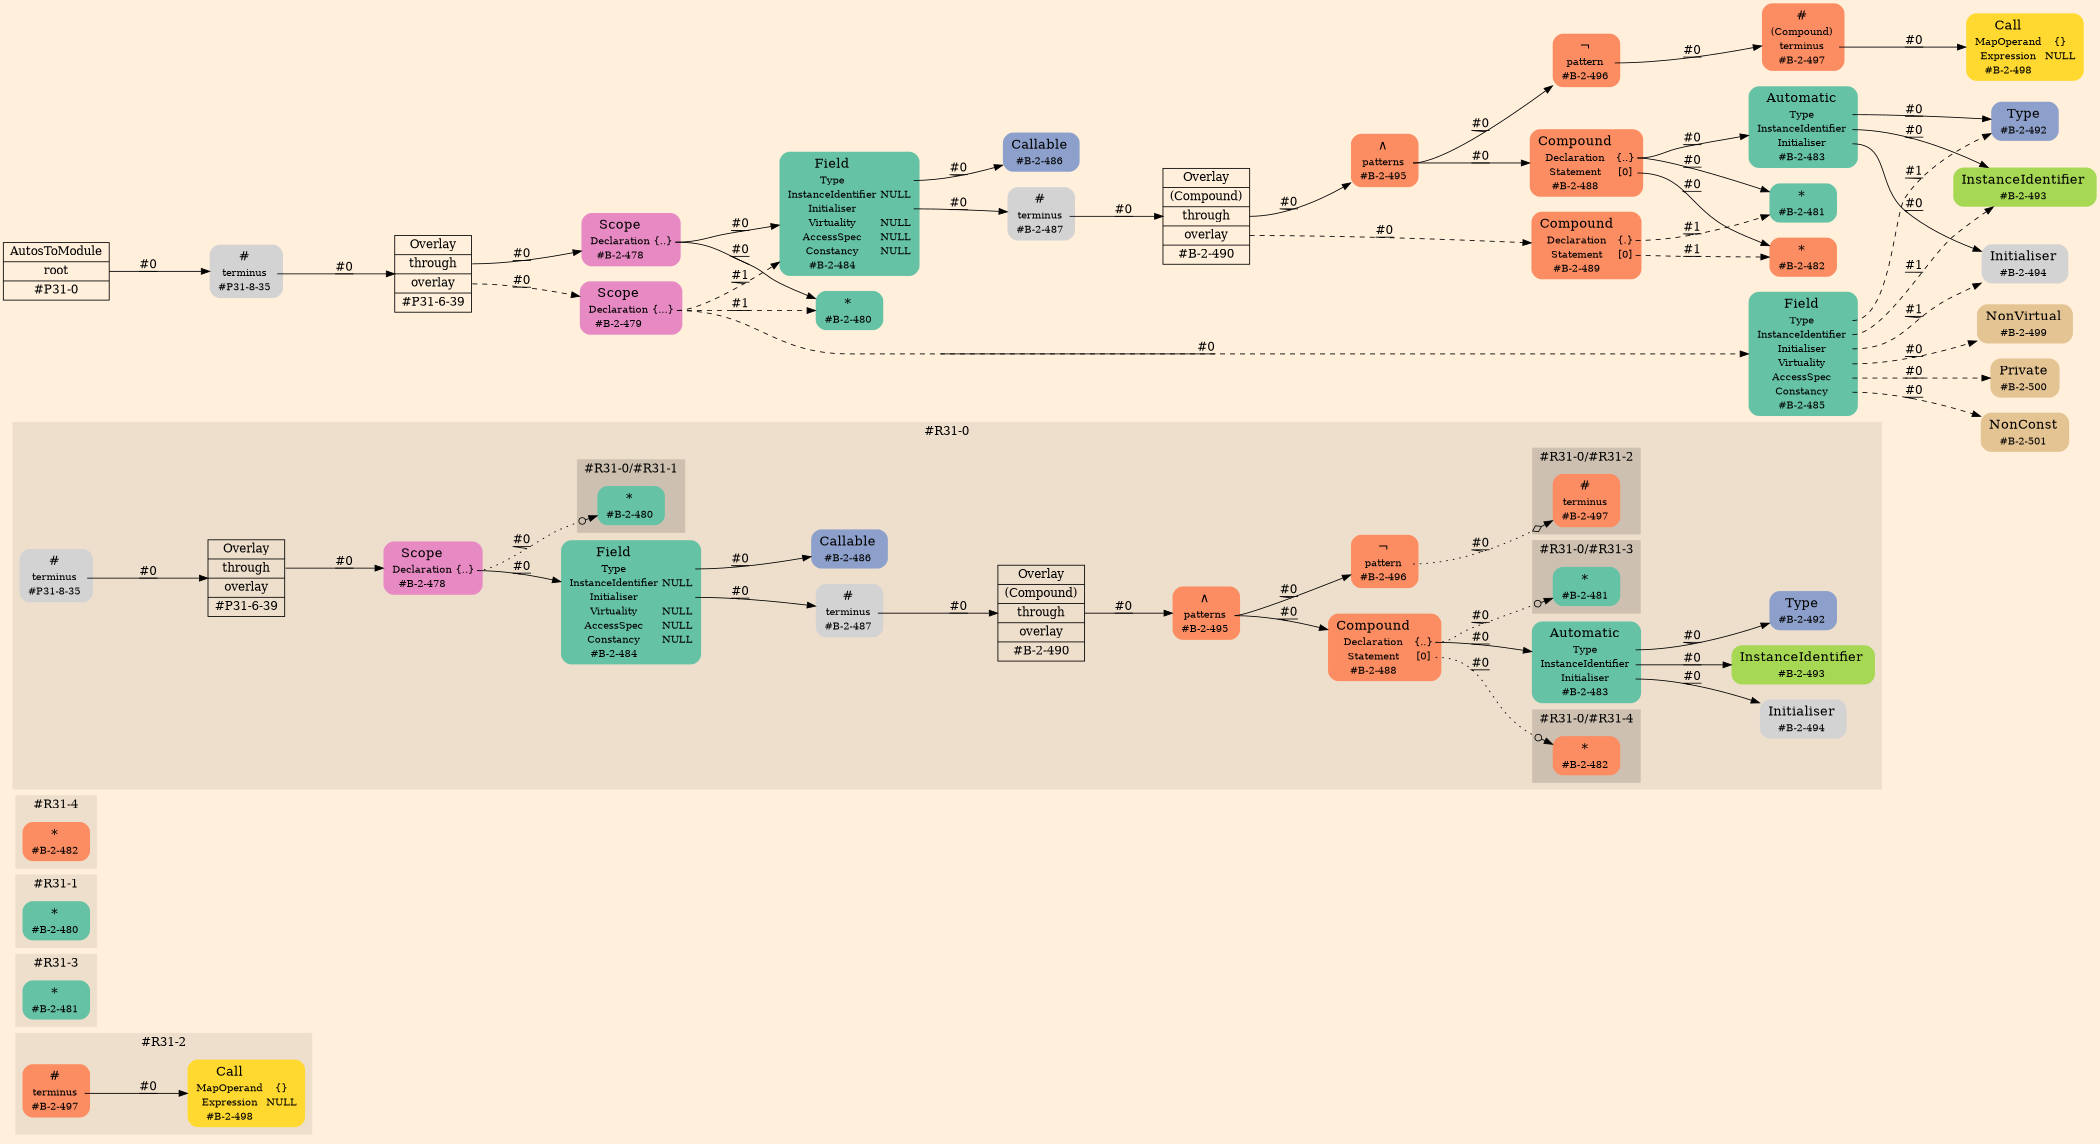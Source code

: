digraph Inferno {
graph [
    rankdir = "LR"
    ranksep = 1.0
    size = "14,20"
    bgcolor = antiquewhite1
    color = black
    fontcolor = black
];
node [
];
// -------------------- figure #R31-2 --------------------
subgraph "cluster#R31-2" {
    label = "#R31-2"
    style = "filled"
    color = antiquewhite2
    "#R31-2/#B-2-497" [
        shape = "plaintext"
        fillcolor = "/set28/2"
        label = <<TABLE BORDER="0" CELLBORDER="0" CELLSPACING="0">
         <TR><TD><FONT POINT-SIZE="16.0">#</FONT></TD><TD></TD></TR>
         <TR><TD>terminus</TD><TD PORT="port0"></TD></TR>
         <TR><TD>#B-2-497</TD><TD PORT="port1"></TD></TR>
        </TABLE>>
        style = "rounded,filled"
        fontsize = "12"
    ];
    
    "#R31-2/#B-2-498" [
        shape = "plaintext"
        fillcolor = "/set28/6"
        label = <<TABLE BORDER="0" CELLBORDER="0" CELLSPACING="0">
         <TR><TD><FONT POINT-SIZE="16.0">Call</FONT></TD><TD></TD></TR>
         <TR><TD>MapOperand</TD><TD PORT="port0">{}</TD></TR>
         <TR><TD>Expression</TD><TD PORT="port1">NULL</TD></TR>
         <TR><TD>#B-2-498</TD><TD PORT="port2"></TD></TR>
        </TABLE>>
        style = "rounded,filled"
        fontsize = "12"
    ];
    
}


// -------------------- figure #R31-3 --------------------
subgraph "cluster#R31-3" {
    label = "#R31-3"
    style = "filled"
    color = antiquewhite2
    "#R31-3/#B-2-481" [
        shape = "plaintext"
        fillcolor = "/set28/1"
        label = <<TABLE BORDER="0" CELLBORDER="0" CELLSPACING="0">
         <TR><TD><FONT POINT-SIZE="16.0">*</FONT></TD><TD></TD></TR>
         <TR><TD>#B-2-481</TD><TD PORT="port0"></TD></TR>
        </TABLE>>
        style = "rounded,filled"
        fontsize = "12"
    ];
    
}


// -------------------- figure #R31-1 --------------------
subgraph "cluster#R31-1" {
    label = "#R31-1"
    style = "filled"
    color = antiquewhite2
    "#R31-1/#B-2-480" [
        shape = "plaintext"
        fillcolor = "/set28/1"
        label = <<TABLE BORDER="0" CELLBORDER="0" CELLSPACING="0">
         <TR><TD><FONT POINT-SIZE="16.0">*</FONT></TD><TD></TD></TR>
         <TR><TD>#B-2-480</TD><TD PORT="port0"></TD></TR>
        </TABLE>>
        style = "rounded,filled"
        fontsize = "12"
    ];
    
}


// -------------------- figure #R31-4 --------------------
subgraph "cluster#R31-4" {
    label = "#R31-4"
    style = "filled"
    color = antiquewhite2
    "#R31-4/#B-2-482" [
        shape = "plaintext"
        fillcolor = "/set28/2"
        label = <<TABLE BORDER="0" CELLBORDER="0" CELLSPACING="0">
         <TR><TD><FONT POINT-SIZE="16.0">*</FONT></TD><TD></TD></TR>
         <TR><TD>#B-2-482</TD><TD PORT="port0"></TD></TR>
        </TABLE>>
        style = "rounded,filled"
        fontsize = "12"
    ];
    
}


// -------------------- figure #R31-0 --------------------
subgraph "cluster#R31-0" {
    label = "#R31-0"
    style = "filled"
    color = antiquewhite2
    "#R31-0/#B-2-483" [
        shape = "plaintext"
        fillcolor = "/set28/1"
        label = <<TABLE BORDER="0" CELLBORDER="0" CELLSPACING="0">
         <TR><TD><FONT POINT-SIZE="16.0">Automatic</FONT></TD><TD></TD></TR>
         <TR><TD>Type</TD><TD PORT="port0"></TD></TR>
         <TR><TD>InstanceIdentifier</TD><TD PORT="port1"></TD></TR>
         <TR><TD>Initialiser</TD><TD PORT="port2"></TD></TR>
         <TR><TD>#B-2-483</TD><TD PORT="port3"></TD></TR>
        </TABLE>>
        style = "rounded,filled"
        fontsize = "12"
    ];
    
    "#R31-0/#B-2-494" [
        shape = "plaintext"
        label = <<TABLE BORDER="0" CELLBORDER="0" CELLSPACING="0">
         <TR><TD><FONT POINT-SIZE="16.0">Initialiser</FONT></TD><TD></TD></TR>
         <TR><TD>#B-2-494</TD><TD PORT="port0"></TD></TR>
        </TABLE>>
        style = "rounded,filled"
        fontsize = "12"
    ];
    
    "#R31-0/#B-2-488" [
        shape = "plaintext"
        fillcolor = "/set28/2"
        label = <<TABLE BORDER="0" CELLBORDER="0" CELLSPACING="0">
         <TR><TD><FONT POINT-SIZE="16.0">Compound</FONT></TD><TD></TD></TR>
         <TR><TD>Declaration</TD><TD PORT="port0">{..}</TD></TR>
         <TR><TD>Statement</TD><TD PORT="port1">[0]</TD></TR>
         <TR><TD>#B-2-488</TD><TD PORT="port2"></TD></TR>
        </TABLE>>
        style = "rounded,filled"
        fontsize = "12"
    ];
    
    "#R31-0/#B-2-486" [
        shape = "plaintext"
        fillcolor = "/set28/3"
        label = <<TABLE BORDER="0" CELLBORDER="0" CELLSPACING="0">
         <TR><TD><FONT POINT-SIZE="16.0">Callable</FONT></TD><TD></TD></TR>
         <TR><TD>#B-2-486</TD><TD PORT="port0"></TD></TR>
        </TABLE>>
        style = "rounded,filled"
        fontsize = "12"
    ];
    
    "#R31-0/#B-2-478" [
        shape = "plaintext"
        fillcolor = "/set28/4"
        label = <<TABLE BORDER="0" CELLBORDER="0" CELLSPACING="0">
         <TR><TD><FONT POINT-SIZE="16.0">Scope</FONT></TD><TD></TD></TR>
         <TR><TD>Declaration</TD><TD PORT="port0">{..}</TD></TR>
         <TR><TD>#B-2-478</TD><TD PORT="port1"></TD></TR>
        </TABLE>>
        style = "rounded,filled"
        fontsize = "12"
    ];
    
    "#R31-0/#P31-8-35" [
        shape = "plaintext"
        label = <<TABLE BORDER="0" CELLBORDER="0" CELLSPACING="0">
         <TR><TD><FONT POINT-SIZE="16.0">#</FONT></TD><TD></TD></TR>
         <TR><TD>terminus</TD><TD PORT="port0"></TD></TR>
         <TR><TD>#P31-8-35</TD><TD PORT="port1"></TD></TR>
        </TABLE>>
        style = "rounded,filled"
        fontsize = "12"
    ];
    
    "#R31-0/#P31-6-39" [
        shape = "record"
        fillcolor = antiquewhite2
        label = "<fixed> Overlay | <port0> through | <port1> overlay | <port2> #P31-6-39"
        style = "filled"
        fontsize = "14"
        color = black
        fontcolor = black
    ];
    
    "#R31-0/#B-2-493" [
        shape = "plaintext"
        fillcolor = "/set28/5"
        label = <<TABLE BORDER="0" CELLBORDER="0" CELLSPACING="0">
         <TR><TD><FONT POINT-SIZE="16.0">InstanceIdentifier</FONT></TD><TD></TD></TR>
         <TR><TD>#B-2-493</TD><TD PORT="port0"></TD></TR>
        </TABLE>>
        style = "rounded,filled"
        fontsize = "12"
    ];
    
    "#R31-0/#B-2-492" [
        shape = "plaintext"
        fillcolor = "/set28/3"
        label = <<TABLE BORDER="0" CELLBORDER="0" CELLSPACING="0">
         <TR><TD><FONT POINT-SIZE="16.0">Type</FONT></TD><TD></TD></TR>
         <TR><TD>#B-2-492</TD><TD PORT="port0"></TD></TR>
        </TABLE>>
        style = "rounded,filled"
        fontsize = "12"
    ];
    
    "#R31-0/#B-2-495" [
        shape = "plaintext"
        fillcolor = "/set28/2"
        label = <<TABLE BORDER="0" CELLBORDER="0" CELLSPACING="0">
         <TR><TD><FONT POINT-SIZE="16.0">∧</FONT></TD><TD></TD></TR>
         <TR><TD>patterns</TD><TD PORT="port0"></TD></TR>
         <TR><TD>#B-2-495</TD><TD PORT="port1"></TD></TR>
        </TABLE>>
        style = "rounded,filled"
        fontsize = "12"
    ];
    
    "#R31-0/#B-2-496" [
        shape = "plaintext"
        fillcolor = "/set28/2"
        label = <<TABLE BORDER="0" CELLBORDER="0" CELLSPACING="0">
         <TR><TD><FONT POINT-SIZE="16.0">¬</FONT></TD><TD></TD></TR>
         <TR><TD>pattern</TD><TD PORT="port0"></TD></TR>
         <TR><TD>#B-2-496</TD><TD PORT="port1"></TD></TR>
        </TABLE>>
        style = "rounded,filled"
        fontsize = "12"
    ];
    
    "#R31-0/#B-2-484" [
        shape = "plaintext"
        fillcolor = "/set28/1"
        label = <<TABLE BORDER="0" CELLBORDER="0" CELLSPACING="0">
         <TR><TD><FONT POINT-SIZE="16.0">Field</FONT></TD><TD></TD></TR>
         <TR><TD>Type</TD><TD PORT="port0"></TD></TR>
         <TR><TD>InstanceIdentifier</TD><TD PORT="port1">NULL</TD></TR>
         <TR><TD>Initialiser</TD><TD PORT="port2"></TD></TR>
         <TR><TD>Virtuality</TD><TD PORT="port3">NULL</TD></TR>
         <TR><TD>AccessSpec</TD><TD PORT="port4">NULL</TD></TR>
         <TR><TD>Constancy</TD><TD PORT="port5">NULL</TD></TR>
         <TR><TD>#B-2-484</TD><TD PORT="port6"></TD></TR>
        </TABLE>>
        style = "rounded,filled"
        fontsize = "12"
    ];
    
    "#R31-0/#B-2-487" [
        shape = "plaintext"
        label = <<TABLE BORDER="0" CELLBORDER="0" CELLSPACING="0">
         <TR><TD><FONT POINT-SIZE="16.0">#</FONT></TD><TD></TD></TR>
         <TR><TD>terminus</TD><TD PORT="port0"></TD></TR>
         <TR><TD>#B-2-487</TD><TD PORT="port1"></TD></TR>
        </TABLE>>
        style = "rounded,filled"
        fontsize = "12"
    ];
    
    "#R31-0/#B-2-490" [
        shape = "record"
        fillcolor = antiquewhite2
        label = "<fixed> Overlay | <port0> (Compound) | <port1> through | <port2> overlay | <port3> #B-2-490"
        style = "filled"
        fontsize = "14"
        color = black
        fontcolor = black
    ];
    
    subgraph "cluster#R31-0/#R31-4" {
        label = "#R31-0/#R31-4"
        style = "filled"
        color = antiquewhite3
        "#R31-0/#0/#B-2-482" [
            shape = "plaintext"
            fillcolor = "/set28/2"
            label = <<TABLE BORDER="0" CELLBORDER="0" CELLSPACING="0">
             <TR><TD><FONT POINT-SIZE="16.0">*</FONT></TD><TD></TD></TR>
             <TR><TD>#B-2-482</TD><TD PORT="port0"></TD></TR>
            </TABLE>>
            style = "rounded,filled"
            fontsize = "12"
        ];
        
    }
    
    subgraph "cluster#R31-0/#R31-1" {
        label = "#R31-0/#R31-1"
        style = "filled"
        color = antiquewhite3
        "#R31-0/#0/#B-2-480" [
            shape = "plaintext"
            fillcolor = "/set28/1"
            label = <<TABLE BORDER="0" CELLBORDER="0" CELLSPACING="0">
             <TR><TD><FONT POINT-SIZE="16.0">*</FONT></TD><TD></TD></TR>
             <TR><TD>#B-2-480</TD><TD PORT="port0"></TD></TR>
            </TABLE>>
            style = "rounded,filled"
            fontsize = "12"
        ];
        
    }
    
    subgraph "cluster#R31-0/#R31-3" {
        label = "#R31-0/#R31-3"
        style = "filled"
        color = antiquewhite3
        "#R31-0/#0/#B-2-481" [
            shape = "plaintext"
            fillcolor = "/set28/1"
            label = <<TABLE BORDER="0" CELLBORDER="0" CELLSPACING="0">
             <TR><TD><FONT POINT-SIZE="16.0">*</FONT></TD><TD></TD></TR>
             <TR><TD>#B-2-481</TD><TD PORT="port0"></TD></TR>
            </TABLE>>
            style = "rounded,filled"
            fontsize = "12"
        ];
        
    }
    
    subgraph "cluster#R31-0/#R31-2" {
        label = "#R31-0/#R31-2"
        style = "filled"
        color = antiquewhite3
        "#R31-0/#0/#B-2-497" [
            shape = "plaintext"
            fillcolor = "/set28/2"
            label = <<TABLE BORDER="0" CELLBORDER="0" CELLSPACING="0">
             <TR><TD><FONT POINT-SIZE="16.0">#</FONT></TD><TD></TD></TR>
             <TR><TD>terminus</TD><TD PORT="port0"></TD></TR>
             <TR><TD>#B-2-497</TD><TD PORT="port1"></TD></TR>
            </TABLE>>
            style = "rounded,filled"
            fontsize = "12"
        ];
        
    }
    
}


// -------------------- transformation figure --------------------
"CR#P31-0" [
    shape = "record"
    fillcolor = antiquewhite1
    label = "<fixed> AutosToModule | <port0> root | <port1> #P31-0"
    style = "filled"
    fontsize = "14"
    color = black
    fontcolor = black
];

"#P31-8-35" [
    shape = "plaintext"
    label = <<TABLE BORDER="0" CELLBORDER="0" CELLSPACING="0">
     <TR><TD><FONT POINT-SIZE="16.0">#</FONT></TD><TD></TD></TR>
     <TR><TD>terminus</TD><TD PORT="port0"></TD></TR>
     <TR><TD>#P31-8-35</TD><TD PORT="port1"></TD></TR>
    </TABLE>>
    style = "rounded,filled"
    fontsize = "12"
];

"#P31-6-39" [
    shape = "record"
    fillcolor = antiquewhite1
    label = "<fixed> Overlay | <port0> through | <port1> overlay | <port2> #P31-6-39"
    style = "filled"
    fontsize = "14"
    color = black
    fontcolor = black
];

"#B-2-478" [
    shape = "plaintext"
    fillcolor = "/set28/4"
    label = <<TABLE BORDER="0" CELLBORDER="0" CELLSPACING="0">
     <TR><TD><FONT POINT-SIZE="16.0">Scope</FONT></TD><TD></TD></TR>
     <TR><TD>Declaration</TD><TD PORT="port0">{..}</TD></TR>
     <TR><TD>#B-2-478</TD><TD PORT="port1"></TD></TR>
    </TABLE>>
    style = "rounded,filled"
    fontsize = "12"
];

"#B-2-480" [
    shape = "plaintext"
    fillcolor = "/set28/1"
    label = <<TABLE BORDER="0" CELLBORDER="0" CELLSPACING="0">
     <TR><TD><FONT POINT-SIZE="16.0">*</FONT></TD><TD></TD></TR>
     <TR><TD>#B-2-480</TD><TD PORT="port0"></TD></TR>
    </TABLE>>
    style = "rounded,filled"
    fontsize = "12"
];

"#B-2-484" [
    shape = "plaintext"
    fillcolor = "/set28/1"
    label = <<TABLE BORDER="0" CELLBORDER="0" CELLSPACING="0">
     <TR><TD><FONT POINT-SIZE="16.0">Field</FONT></TD><TD></TD></TR>
     <TR><TD>Type</TD><TD PORT="port0"></TD></TR>
     <TR><TD>InstanceIdentifier</TD><TD PORT="port1">NULL</TD></TR>
     <TR><TD>Initialiser</TD><TD PORT="port2"></TD></TR>
     <TR><TD>Virtuality</TD><TD PORT="port3">NULL</TD></TR>
     <TR><TD>AccessSpec</TD><TD PORT="port4">NULL</TD></TR>
     <TR><TD>Constancy</TD><TD PORT="port5">NULL</TD></TR>
     <TR><TD>#B-2-484</TD><TD PORT="port6"></TD></TR>
    </TABLE>>
    style = "rounded,filled"
    fontsize = "12"
];

"#B-2-486" [
    shape = "plaintext"
    fillcolor = "/set28/3"
    label = <<TABLE BORDER="0" CELLBORDER="0" CELLSPACING="0">
     <TR><TD><FONT POINT-SIZE="16.0">Callable</FONT></TD><TD></TD></TR>
     <TR><TD>#B-2-486</TD><TD PORT="port0"></TD></TR>
    </TABLE>>
    style = "rounded,filled"
    fontsize = "12"
];

"#B-2-487" [
    shape = "plaintext"
    label = <<TABLE BORDER="0" CELLBORDER="0" CELLSPACING="0">
     <TR><TD><FONT POINT-SIZE="16.0">#</FONT></TD><TD></TD></TR>
     <TR><TD>terminus</TD><TD PORT="port0"></TD></TR>
     <TR><TD>#B-2-487</TD><TD PORT="port1"></TD></TR>
    </TABLE>>
    style = "rounded,filled"
    fontsize = "12"
];

"#B-2-490" [
    shape = "record"
    fillcolor = antiquewhite1
    label = "<fixed> Overlay | <port0> (Compound) | <port1> through | <port2> overlay | <port3> #B-2-490"
    style = "filled"
    fontsize = "14"
    color = black
    fontcolor = black
];

"#B-2-495" [
    shape = "plaintext"
    fillcolor = "/set28/2"
    label = <<TABLE BORDER="0" CELLBORDER="0" CELLSPACING="0">
     <TR><TD><FONT POINT-SIZE="16.0">∧</FONT></TD><TD></TD></TR>
     <TR><TD>patterns</TD><TD PORT="port0"></TD></TR>
     <TR><TD>#B-2-495</TD><TD PORT="port1"></TD></TR>
    </TABLE>>
    style = "rounded,filled"
    fontsize = "12"
];

"#B-2-496" [
    shape = "plaintext"
    fillcolor = "/set28/2"
    label = <<TABLE BORDER="0" CELLBORDER="0" CELLSPACING="0">
     <TR><TD><FONT POINT-SIZE="16.0">¬</FONT></TD><TD></TD></TR>
     <TR><TD>pattern</TD><TD PORT="port0"></TD></TR>
     <TR><TD>#B-2-496</TD><TD PORT="port1"></TD></TR>
    </TABLE>>
    style = "rounded,filled"
    fontsize = "12"
];

"#B-2-497" [
    shape = "plaintext"
    fillcolor = "/set28/2"
    label = <<TABLE BORDER="0" CELLBORDER="0" CELLSPACING="0">
     <TR><TD><FONT POINT-SIZE="16.0">#</FONT></TD><TD></TD></TR>
     <TR><TD>(Compound)</TD><TD PORT="port0"></TD></TR>
     <TR><TD>terminus</TD><TD PORT="port1"></TD></TR>
     <TR><TD>#B-2-497</TD><TD PORT="port2"></TD></TR>
    </TABLE>>
    style = "rounded,filled"
    fontsize = "12"
];

"#B-2-498" [
    shape = "plaintext"
    fillcolor = "/set28/6"
    label = <<TABLE BORDER="0" CELLBORDER="0" CELLSPACING="0">
     <TR><TD><FONT POINT-SIZE="16.0">Call</FONT></TD><TD></TD></TR>
     <TR><TD>MapOperand</TD><TD PORT="port0">{}</TD></TR>
     <TR><TD>Expression</TD><TD PORT="port1">NULL</TD></TR>
     <TR><TD>#B-2-498</TD><TD PORT="port2"></TD></TR>
    </TABLE>>
    style = "rounded,filled"
    fontsize = "12"
];

"#B-2-488" [
    shape = "plaintext"
    fillcolor = "/set28/2"
    label = <<TABLE BORDER="0" CELLBORDER="0" CELLSPACING="0">
     <TR><TD><FONT POINT-SIZE="16.0">Compound</FONT></TD><TD></TD></TR>
     <TR><TD>Declaration</TD><TD PORT="port0">{..}</TD></TR>
     <TR><TD>Statement</TD><TD PORT="port1">[0]</TD></TR>
     <TR><TD>#B-2-488</TD><TD PORT="port2"></TD></TR>
    </TABLE>>
    style = "rounded,filled"
    fontsize = "12"
];

"#B-2-481" [
    shape = "plaintext"
    fillcolor = "/set28/1"
    label = <<TABLE BORDER="0" CELLBORDER="0" CELLSPACING="0">
     <TR><TD><FONT POINT-SIZE="16.0">*</FONT></TD><TD></TD></TR>
     <TR><TD>#B-2-481</TD><TD PORT="port0"></TD></TR>
    </TABLE>>
    style = "rounded,filled"
    fontsize = "12"
];

"#B-2-483" [
    shape = "plaintext"
    fillcolor = "/set28/1"
    label = <<TABLE BORDER="0" CELLBORDER="0" CELLSPACING="0">
     <TR><TD><FONT POINT-SIZE="16.0">Automatic</FONT></TD><TD></TD></TR>
     <TR><TD>Type</TD><TD PORT="port0"></TD></TR>
     <TR><TD>InstanceIdentifier</TD><TD PORT="port1"></TD></TR>
     <TR><TD>Initialiser</TD><TD PORT="port2"></TD></TR>
     <TR><TD>#B-2-483</TD><TD PORT="port3"></TD></TR>
    </TABLE>>
    style = "rounded,filled"
    fontsize = "12"
];

"#B-2-492" [
    shape = "plaintext"
    fillcolor = "/set28/3"
    label = <<TABLE BORDER="0" CELLBORDER="0" CELLSPACING="0">
     <TR><TD><FONT POINT-SIZE="16.0">Type</FONT></TD><TD></TD></TR>
     <TR><TD>#B-2-492</TD><TD PORT="port0"></TD></TR>
    </TABLE>>
    style = "rounded,filled"
    fontsize = "12"
];

"#B-2-493" [
    shape = "plaintext"
    fillcolor = "/set28/5"
    label = <<TABLE BORDER="0" CELLBORDER="0" CELLSPACING="0">
     <TR><TD><FONT POINT-SIZE="16.0">InstanceIdentifier</FONT></TD><TD></TD></TR>
     <TR><TD>#B-2-493</TD><TD PORT="port0"></TD></TR>
    </TABLE>>
    style = "rounded,filled"
    fontsize = "12"
];

"#B-2-494" [
    shape = "plaintext"
    label = <<TABLE BORDER="0" CELLBORDER="0" CELLSPACING="0">
     <TR><TD><FONT POINT-SIZE="16.0">Initialiser</FONT></TD><TD></TD></TR>
     <TR><TD>#B-2-494</TD><TD PORT="port0"></TD></TR>
    </TABLE>>
    style = "rounded,filled"
    fontsize = "12"
];

"#B-2-482" [
    shape = "plaintext"
    fillcolor = "/set28/2"
    label = <<TABLE BORDER="0" CELLBORDER="0" CELLSPACING="0">
     <TR><TD><FONT POINT-SIZE="16.0">*</FONT></TD><TD></TD></TR>
     <TR><TD>#B-2-482</TD><TD PORT="port0"></TD></TR>
    </TABLE>>
    style = "rounded,filled"
    fontsize = "12"
];

"#B-2-489" [
    shape = "plaintext"
    fillcolor = "/set28/2"
    label = <<TABLE BORDER="0" CELLBORDER="0" CELLSPACING="0">
     <TR><TD><FONT POINT-SIZE="16.0">Compound</FONT></TD><TD></TD></TR>
     <TR><TD>Declaration</TD><TD PORT="port0">{.}</TD></TR>
     <TR><TD>Statement</TD><TD PORT="port1">[0]</TD></TR>
     <TR><TD>#B-2-489</TD><TD PORT="port2"></TD></TR>
    </TABLE>>
    style = "rounded,filled"
    fontsize = "12"
];

"#B-2-479" [
    shape = "plaintext"
    fillcolor = "/set28/4"
    label = <<TABLE BORDER="0" CELLBORDER="0" CELLSPACING="0">
     <TR><TD><FONT POINT-SIZE="16.0">Scope</FONT></TD><TD></TD></TR>
     <TR><TD>Declaration</TD><TD PORT="port0">{...}</TD></TR>
     <TR><TD>#B-2-479</TD><TD PORT="port1"></TD></TR>
    </TABLE>>
    style = "rounded,filled"
    fontsize = "12"
];

"#B-2-485" [
    shape = "plaintext"
    fillcolor = "/set28/1"
    label = <<TABLE BORDER="0" CELLBORDER="0" CELLSPACING="0">
     <TR><TD><FONT POINT-SIZE="16.0">Field</FONT></TD><TD></TD></TR>
     <TR><TD>Type</TD><TD PORT="port0"></TD></TR>
     <TR><TD>InstanceIdentifier</TD><TD PORT="port1"></TD></TR>
     <TR><TD>Initialiser</TD><TD PORT="port2"></TD></TR>
     <TR><TD>Virtuality</TD><TD PORT="port3"></TD></TR>
     <TR><TD>AccessSpec</TD><TD PORT="port4"></TD></TR>
     <TR><TD>Constancy</TD><TD PORT="port5"></TD></TR>
     <TR><TD>#B-2-485</TD><TD PORT="port6"></TD></TR>
    </TABLE>>
    style = "rounded,filled"
    fontsize = "12"
];

"#B-2-499" [
    shape = "plaintext"
    fillcolor = "/set28/7"
    label = <<TABLE BORDER="0" CELLBORDER="0" CELLSPACING="0">
     <TR><TD><FONT POINT-SIZE="16.0">NonVirtual</FONT></TD><TD></TD></TR>
     <TR><TD>#B-2-499</TD><TD PORT="port0"></TD></TR>
    </TABLE>>
    style = "rounded,filled"
    fontsize = "12"
];

"#B-2-500" [
    shape = "plaintext"
    fillcolor = "/set28/7"
    label = <<TABLE BORDER="0" CELLBORDER="0" CELLSPACING="0">
     <TR><TD><FONT POINT-SIZE="16.0">Private</FONT></TD><TD></TD></TR>
     <TR><TD>#B-2-500</TD><TD PORT="port0"></TD></TR>
    </TABLE>>
    style = "rounded,filled"
    fontsize = "12"
];

"#B-2-501" [
    shape = "plaintext"
    fillcolor = "/set28/7"
    label = <<TABLE BORDER="0" CELLBORDER="0" CELLSPACING="0">
     <TR><TD><FONT POINT-SIZE="16.0">NonConst</FONT></TD><TD></TD></TR>
     <TR><TD>#B-2-501</TD><TD PORT="port0"></TD></TR>
    </TABLE>>
    style = "rounded,filled"
    fontsize = "12"
];



// -------------------- links --------------------
// links for block CR#P31-0
"CR#P31-0":port0 -> "#P31-8-35" [
    style="solid"
    label = "#0"
    decorate = true
    color = black
    fontcolor = black
];

// links for block #P31-8-35
"#P31-8-35":port0 -> "#P31-6-39" [
    style="solid"
    label = "#0"
    decorate = true
    color = black
    fontcolor = black
];

// links for block #P31-6-39
"#P31-6-39":port0 -> "#B-2-478" [
    style="solid"
    label = "#0"
    decorate = true
    color = black
    fontcolor = black
];

"#P31-6-39":port1 -> "#B-2-479" [
    style="dashed"
    label = "#0"
    decorate = true
    color = black
    fontcolor = black
];

// links for block #B-2-478
"#B-2-478":port0 -> "#B-2-480" [
    style="solid"
    label = "#0"
    decorate = true
    color = black
    fontcolor = black
];

"#B-2-478":port0 -> "#B-2-484" [
    style="solid"
    label = "#0"
    decorate = true
    color = black
    fontcolor = black
];

// links for block #B-2-480
// links for block #B-2-484
"#B-2-484":port0 -> "#B-2-486" [
    style="solid"
    label = "#0"
    decorate = true
    color = black
    fontcolor = black
];

"#B-2-484":port2 -> "#B-2-487" [
    style="solid"
    label = "#0"
    decorate = true
    color = black
    fontcolor = black
];

// links for block #B-2-486
// links for block #B-2-487
"#B-2-487":port0 -> "#B-2-490" [
    style="solid"
    label = "#0"
    decorate = true
    color = black
    fontcolor = black
];

// links for block #B-2-490
"#B-2-490":port1 -> "#B-2-495" [
    style="solid"
    label = "#0"
    decorate = true
    color = black
    fontcolor = black
];

"#B-2-490":port2 -> "#B-2-489" [
    style="dashed"
    label = "#0"
    decorate = true
    color = black
    fontcolor = black
];

// links for block #B-2-495
"#B-2-495":port0 -> "#B-2-496" [
    style="solid"
    label = "#0"
    decorate = true
    color = black
    fontcolor = black
];

"#B-2-495":port0 -> "#B-2-488" [
    style="solid"
    label = "#0"
    decorate = true
    color = black
    fontcolor = black
];

// links for block #B-2-496
"#B-2-496":port0 -> "#B-2-497" [
    style="solid"
    label = "#0"
    decorate = true
    color = black
    fontcolor = black
];

// links for block #B-2-497
"#B-2-497":port1 -> "#B-2-498" [
    style="solid"
    label = "#0"
    decorate = true
    color = black
    fontcolor = black
];

// links for block #B-2-498
// links for block #B-2-488
"#B-2-488":port0 -> "#B-2-481" [
    style="solid"
    label = "#0"
    decorate = true
    color = black
    fontcolor = black
];

"#B-2-488":port0 -> "#B-2-483" [
    style="solid"
    label = "#0"
    decorate = true
    color = black
    fontcolor = black
];

"#B-2-488":port1 -> "#B-2-482" [
    style="solid"
    label = "#0"
    decorate = true
    color = black
    fontcolor = black
];

// links for block #B-2-481
// links for block #B-2-483
"#B-2-483":port0 -> "#B-2-492" [
    style="solid"
    label = "#0"
    decorate = true
    color = black
    fontcolor = black
];

"#B-2-483":port1 -> "#B-2-493" [
    style="solid"
    label = "#0"
    decorate = true
    color = black
    fontcolor = black
];

"#B-2-483":port2 -> "#B-2-494" [
    style="solid"
    label = "#0"
    decorate = true
    color = black
    fontcolor = black
];

// links for block #B-2-492
// links for block #B-2-493
// links for block #B-2-494
// links for block #B-2-482
// links for block #B-2-489
"#B-2-489":port0 -> "#B-2-481" [
    style="dashed"
    label = "#1"
    decorate = true
    color = black
    fontcolor = black
];

"#B-2-489":port1 -> "#B-2-482" [
    style="dashed"
    label = "#1"
    decorate = true
    color = black
    fontcolor = black
];

// links for block #B-2-479
"#B-2-479":port0 -> "#B-2-480" [
    style="dashed"
    label = "#1"
    decorate = true
    color = black
    fontcolor = black
];

"#B-2-479":port0 -> "#B-2-484" [
    style="dashed"
    label = "#1"
    decorate = true
    color = black
    fontcolor = black
];

"#B-2-479":port0 -> "#B-2-485" [
    style="dashed"
    label = "#0"
    decorate = true
    color = black
    fontcolor = black
];

// links for block #B-2-485
"#B-2-485":port0 -> "#B-2-492" [
    style="dashed"
    label = "#1"
    decorate = true
    color = black
    fontcolor = black
];

"#B-2-485":port1 -> "#B-2-493" [
    style="dashed"
    label = "#1"
    decorate = true
    color = black
    fontcolor = black
];

"#B-2-485":port2 -> "#B-2-494" [
    style="dashed"
    label = "#1"
    decorate = true
    color = black
    fontcolor = black
];

"#B-2-485":port3 -> "#B-2-499" [
    style="dashed"
    label = "#0"
    decorate = true
    color = black
    fontcolor = black
];

"#B-2-485":port4 -> "#B-2-500" [
    style="dashed"
    label = "#0"
    decorate = true
    color = black
    fontcolor = black
];

"#B-2-485":port5 -> "#B-2-501" [
    style="dashed"
    label = "#0"
    decorate = true
    color = black
    fontcolor = black
];

// links for block #B-2-499
// links for block #B-2-500
// links for block #B-2-501
// links for block #R31-0/#B-2-483
"#R31-0/#B-2-483":port0 -> "#R31-0/#B-2-492" [
    style="solid"
    label = "#0"
    decorate = true
    color = black
    fontcolor = black
];

"#R31-0/#B-2-483":port1 -> "#R31-0/#B-2-493" [
    style="solid"
    label = "#0"
    decorate = true
    color = black
    fontcolor = black
];

"#R31-0/#B-2-483":port2 -> "#R31-0/#B-2-494" [
    style="solid"
    label = "#0"
    decorate = true
    color = black
    fontcolor = black
];

// links for block #R31-0/#B-2-494
// links for block #R31-0/#B-2-488
"#R31-0/#B-2-488":port0 -> "#R31-0/#0/#B-2-481" [
    style="dotted"
    arrowhead="normalnoneodot"
    label = "#0"
    decorate = true
    color = black
    fontcolor = black
];

"#R31-0/#B-2-488":port0 -> "#R31-0/#B-2-483" [
    style="solid"
    label = "#0"
    decorate = true
    color = black
    fontcolor = black
];

"#R31-0/#B-2-488":port1 -> "#R31-0/#0/#B-2-482" [
    style="dotted"
    arrowhead="normalnoneodot"
    label = "#0"
    decorate = true
    color = black
    fontcolor = black
];

// links for block #R31-0/#B-2-486
// links for block #R31-0/#B-2-478
"#R31-0/#B-2-478":port0 -> "#R31-0/#0/#B-2-480" [
    style="dotted"
    arrowhead="normalnoneodot"
    label = "#0"
    decorate = true
    color = black
    fontcolor = black
];

"#R31-0/#B-2-478":port0 -> "#R31-0/#B-2-484" [
    style="solid"
    label = "#0"
    decorate = true
    color = black
    fontcolor = black
];

// links for block #R31-0/#P31-8-35
"#R31-0/#P31-8-35":port0 -> "#R31-0/#P31-6-39" [
    style="solid"
    label = "#0"
    decorate = true
    color = black
    fontcolor = black
];

// links for block #R31-0/#P31-6-39
"#R31-0/#P31-6-39":port0 -> "#R31-0/#B-2-478" [
    style="solid"
    label = "#0"
    decorate = true
    color = black
    fontcolor = black
];

// links for block #R31-0/#B-2-493
// links for block #R31-0/#B-2-492
// links for block #R31-0/#B-2-495
"#R31-0/#B-2-495":port0 -> "#R31-0/#B-2-496" [
    style="solid"
    label = "#0"
    decorate = true
    color = black
    fontcolor = black
];

"#R31-0/#B-2-495":port0 -> "#R31-0/#B-2-488" [
    style="solid"
    label = "#0"
    decorate = true
    color = black
    fontcolor = black
];

// links for block #R31-0/#B-2-496
"#R31-0/#B-2-496":port0 -> "#R31-0/#0/#B-2-497" [
    style="dotted"
    arrowhead="normalnoneodiamond"
    label = "#0"
    decorate = true
    color = black
    fontcolor = black
];

// links for block #R31-0/#B-2-484
"#R31-0/#B-2-484":port0 -> "#R31-0/#B-2-486" [
    style="solid"
    label = "#0"
    decorate = true
    color = black
    fontcolor = black
];

"#R31-0/#B-2-484":port2 -> "#R31-0/#B-2-487" [
    style="solid"
    label = "#0"
    decorate = true
    color = black
    fontcolor = black
];

// links for block #R31-0/#B-2-487
"#R31-0/#B-2-487":port0 -> "#R31-0/#B-2-490" [
    style="solid"
    label = "#0"
    decorate = true
    color = black
    fontcolor = black
];

// links for block #R31-0/#B-2-490
"#R31-0/#B-2-490":port1 -> "#R31-0/#B-2-495" [
    style="solid"
    label = "#0"
    decorate = true
    color = black
    fontcolor = black
];

// links for block #R31-0/#0/#B-2-482
// links for block #R31-0/#0/#B-2-480
// links for block #R31-0/#0/#B-2-481
// links for block #R31-0/#0/#B-2-497
// links for block #R31-4/#B-2-482
// links for block #R31-1/#B-2-480
// links for block #R31-3/#B-2-481
// links for block #R31-2/#B-2-497
"#R31-2/#B-2-497":port0 -> "#R31-2/#B-2-498" [
    style="solid"
    label = "#0"
    decorate = true
    color = black
    fontcolor = black
];

// links for block #R31-2/#B-2-498
}
